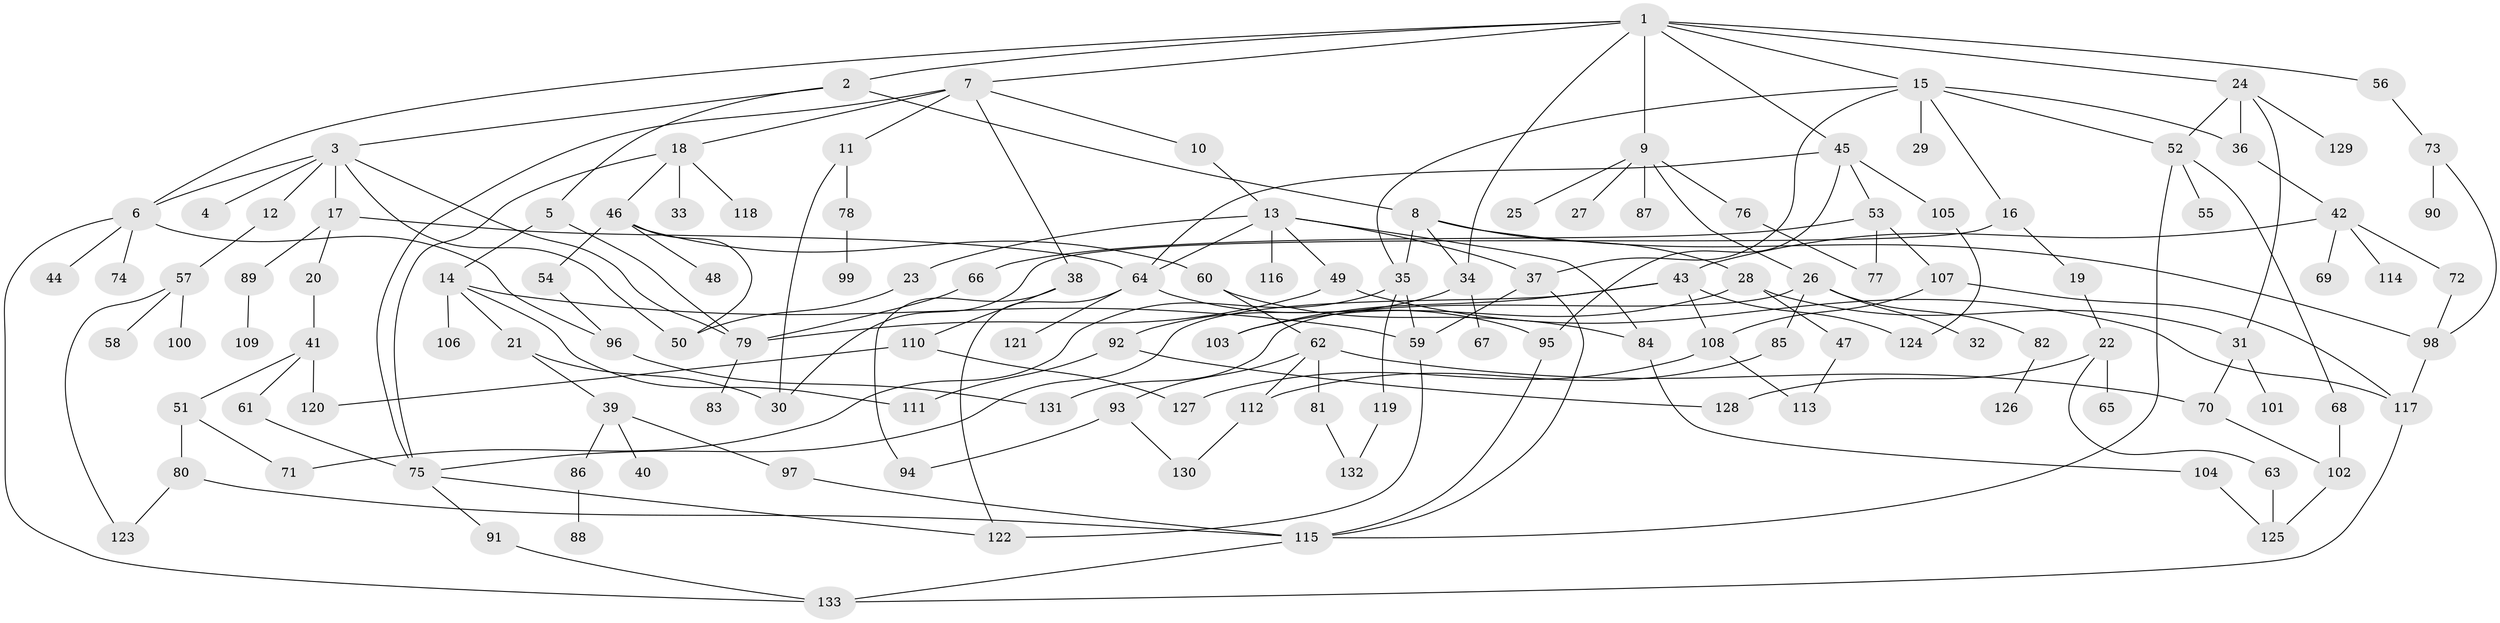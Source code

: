 // coarse degree distribution, {9: 0.031914893617021274, 5: 0.07446808510638298, 7: 0.06382978723404255, 1: 0.2553191489361702, 2: 0.23404255319148937, 8: 0.010638297872340425, 4: 0.1702127659574468, 6: 0.031914893617021274, 3: 0.1276595744680851}
// Generated by graph-tools (version 1.1) at 2025/51/02/27/25 19:51:37]
// undirected, 133 vertices, 189 edges
graph export_dot {
graph [start="1"]
  node [color=gray90,style=filled];
  1;
  2;
  3;
  4;
  5;
  6;
  7;
  8;
  9;
  10;
  11;
  12;
  13;
  14;
  15;
  16;
  17;
  18;
  19;
  20;
  21;
  22;
  23;
  24;
  25;
  26;
  27;
  28;
  29;
  30;
  31;
  32;
  33;
  34;
  35;
  36;
  37;
  38;
  39;
  40;
  41;
  42;
  43;
  44;
  45;
  46;
  47;
  48;
  49;
  50;
  51;
  52;
  53;
  54;
  55;
  56;
  57;
  58;
  59;
  60;
  61;
  62;
  63;
  64;
  65;
  66;
  67;
  68;
  69;
  70;
  71;
  72;
  73;
  74;
  75;
  76;
  77;
  78;
  79;
  80;
  81;
  82;
  83;
  84;
  85;
  86;
  87;
  88;
  89;
  90;
  91;
  92;
  93;
  94;
  95;
  96;
  97;
  98;
  99;
  100;
  101;
  102;
  103;
  104;
  105;
  106;
  107;
  108;
  109;
  110;
  111;
  112;
  113;
  114;
  115;
  116;
  117;
  118;
  119;
  120;
  121;
  122;
  123;
  124;
  125;
  126;
  127;
  128;
  129;
  130;
  131;
  132;
  133;
  1 -- 2;
  1 -- 7;
  1 -- 9;
  1 -- 15;
  1 -- 24;
  1 -- 45;
  1 -- 56;
  1 -- 34;
  1 -- 6;
  2 -- 3;
  2 -- 5;
  2 -- 8;
  3 -- 4;
  3 -- 6;
  3 -- 12;
  3 -- 17;
  3 -- 79;
  3 -- 50;
  5 -- 14;
  5 -- 79;
  6 -- 44;
  6 -- 74;
  6 -- 133;
  6 -- 96;
  7 -- 10;
  7 -- 11;
  7 -- 18;
  7 -- 38;
  7 -- 75;
  8 -- 28;
  8 -- 34;
  8 -- 35;
  8 -- 98;
  9 -- 25;
  9 -- 26;
  9 -- 27;
  9 -- 76;
  9 -- 87;
  10 -- 13;
  11 -- 30;
  11 -- 78;
  12 -- 57;
  13 -- 23;
  13 -- 49;
  13 -- 84;
  13 -- 116;
  13 -- 64;
  13 -- 37;
  14 -- 21;
  14 -- 59;
  14 -- 106;
  14 -- 111;
  15 -- 16;
  15 -- 29;
  15 -- 35;
  15 -- 37;
  15 -- 36;
  15 -- 52;
  16 -- 19;
  16 -- 30;
  17 -- 20;
  17 -- 64;
  17 -- 89;
  18 -- 33;
  18 -- 46;
  18 -- 118;
  18 -- 75;
  19 -- 22;
  20 -- 41;
  21 -- 39;
  21 -- 30;
  22 -- 63;
  22 -- 65;
  22 -- 128;
  23 -- 50;
  24 -- 31;
  24 -- 36;
  24 -- 52;
  24 -- 129;
  26 -- 32;
  26 -- 82;
  26 -- 85;
  26 -- 131;
  28 -- 47;
  28 -- 31;
  28 -- 103;
  31 -- 70;
  31 -- 101;
  34 -- 67;
  34 -- 92;
  35 -- 71;
  35 -- 119;
  35 -- 59;
  36 -- 42;
  37 -- 59;
  37 -- 115;
  38 -- 94;
  38 -- 110;
  39 -- 40;
  39 -- 86;
  39 -- 97;
  41 -- 51;
  41 -- 61;
  41 -- 120;
  42 -- 43;
  42 -- 69;
  42 -- 72;
  42 -- 114;
  43 -- 103;
  43 -- 108;
  43 -- 75;
  43 -- 124;
  45 -- 53;
  45 -- 105;
  45 -- 64;
  45 -- 95;
  46 -- 48;
  46 -- 50;
  46 -- 54;
  46 -- 60;
  47 -- 113;
  49 -- 117;
  49 -- 79;
  51 -- 80;
  51 -- 71;
  52 -- 55;
  52 -- 68;
  52 -- 115;
  53 -- 66;
  53 -- 107;
  53 -- 77;
  54 -- 96;
  56 -- 73;
  57 -- 58;
  57 -- 100;
  57 -- 123;
  59 -- 122;
  60 -- 62;
  60 -- 84;
  61 -- 75;
  62 -- 81;
  62 -- 93;
  62 -- 112;
  62 -- 70;
  63 -- 125;
  64 -- 95;
  64 -- 121;
  64 -- 122;
  66 -- 79;
  68 -- 102;
  70 -- 102;
  72 -- 98;
  73 -- 90;
  73 -- 98;
  75 -- 91;
  75 -- 122;
  76 -- 77;
  78 -- 99;
  79 -- 83;
  80 -- 123;
  80 -- 115;
  81 -- 132;
  82 -- 126;
  84 -- 104;
  85 -- 112;
  86 -- 88;
  89 -- 109;
  91 -- 133;
  92 -- 111;
  92 -- 128;
  93 -- 94;
  93 -- 130;
  95 -- 115;
  96 -- 131;
  97 -- 115;
  98 -- 117;
  102 -- 125;
  104 -- 125;
  105 -- 124;
  107 -- 117;
  107 -- 108;
  108 -- 113;
  108 -- 127;
  110 -- 127;
  110 -- 120;
  112 -- 130;
  115 -- 133;
  117 -- 133;
  119 -- 132;
}
